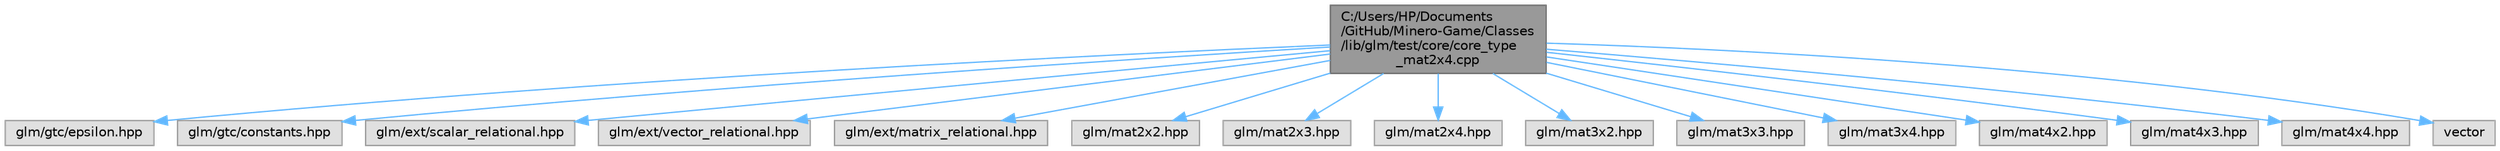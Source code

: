 digraph "C:/Users/HP/Documents/GitHub/Minero-Game/Classes/lib/glm/test/core/core_type_mat2x4.cpp"
{
 // LATEX_PDF_SIZE
  bgcolor="transparent";
  edge [fontname=Helvetica,fontsize=10,labelfontname=Helvetica,labelfontsize=10];
  node [fontname=Helvetica,fontsize=10,shape=box,height=0.2,width=0.4];
  Node1 [id="Node000001",label="C:/Users/HP/Documents\l/GitHub/Minero-Game/Classes\l/lib/glm/test/core/core_type\l_mat2x4.cpp",height=0.2,width=0.4,color="gray40", fillcolor="grey60", style="filled", fontcolor="black",tooltip=" "];
  Node1 -> Node2 [id="edge31_Node000001_Node000002",color="steelblue1",style="solid",tooltip=" "];
  Node2 [id="Node000002",label="glm/gtc/epsilon.hpp",height=0.2,width=0.4,color="grey60", fillcolor="#E0E0E0", style="filled",tooltip=" "];
  Node1 -> Node3 [id="edge32_Node000001_Node000003",color="steelblue1",style="solid",tooltip=" "];
  Node3 [id="Node000003",label="glm/gtc/constants.hpp",height=0.2,width=0.4,color="grey60", fillcolor="#E0E0E0", style="filled",tooltip=" "];
  Node1 -> Node4 [id="edge33_Node000001_Node000004",color="steelblue1",style="solid",tooltip=" "];
  Node4 [id="Node000004",label="glm/ext/scalar_relational.hpp",height=0.2,width=0.4,color="grey60", fillcolor="#E0E0E0", style="filled",tooltip=" "];
  Node1 -> Node5 [id="edge34_Node000001_Node000005",color="steelblue1",style="solid",tooltip=" "];
  Node5 [id="Node000005",label="glm/ext/vector_relational.hpp",height=0.2,width=0.4,color="grey60", fillcolor="#E0E0E0", style="filled",tooltip=" "];
  Node1 -> Node6 [id="edge35_Node000001_Node000006",color="steelblue1",style="solid",tooltip=" "];
  Node6 [id="Node000006",label="glm/ext/matrix_relational.hpp",height=0.2,width=0.4,color="grey60", fillcolor="#E0E0E0", style="filled",tooltip=" "];
  Node1 -> Node7 [id="edge36_Node000001_Node000007",color="steelblue1",style="solid",tooltip=" "];
  Node7 [id="Node000007",label="glm/mat2x2.hpp",height=0.2,width=0.4,color="grey60", fillcolor="#E0E0E0", style="filled",tooltip=" "];
  Node1 -> Node8 [id="edge37_Node000001_Node000008",color="steelblue1",style="solid",tooltip=" "];
  Node8 [id="Node000008",label="glm/mat2x3.hpp",height=0.2,width=0.4,color="grey60", fillcolor="#E0E0E0", style="filled",tooltip=" "];
  Node1 -> Node9 [id="edge38_Node000001_Node000009",color="steelblue1",style="solid",tooltip=" "];
  Node9 [id="Node000009",label="glm/mat2x4.hpp",height=0.2,width=0.4,color="grey60", fillcolor="#E0E0E0", style="filled",tooltip=" "];
  Node1 -> Node10 [id="edge39_Node000001_Node000010",color="steelblue1",style="solid",tooltip=" "];
  Node10 [id="Node000010",label="glm/mat3x2.hpp",height=0.2,width=0.4,color="grey60", fillcolor="#E0E0E0", style="filled",tooltip=" "];
  Node1 -> Node11 [id="edge40_Node000001_Node000011",color="steelblue1",style="solid",tooltip=" "];
  Node11 [id="Node000011",label="glm/mat3x3.hpp",height=0.2,width=0.4,color="grey60", fillcolor="#E0E0E0", style="filled",tooltip=" "];
  Node1 -> Node12 [id="edge41_Node000001_Node000012",color="steelblue1",style="solid",tooltip=" "];
  Node12 [id="Node000012",label="glm/mat3x4.hpp",height=0.2,width=0.4,color="grey60", fillcolor="#E0E0E0", style="filled",tooltip=" "];
  Node1 -> Node13 [id="edge42_Node000001_Node000013",color="steelblue1",style="solid",tooltip=" "];
  Node13 [id="Node000013",label="glm/mat4x2.hpp",height=0.2,width=0.4,color="grey60", fillcolor="#E0E0E0", style="filled",tooltip=" "];
  Node1 -> Node14 [id="edge43_Node000001_Node000014",color="steelblue1",style="solid",tooltip=" "];
  Node14 [id="Node000014",label="glm/mat4x3.hpp",height=0.2,width=0.4,color="grey60", fillcolor="#E0E0E0", style="filled",tooltip=" "];
  Node1 -> Node15 [id="edge44_Node000001_Node000015",color="steelblue1",style="solid",tooltip=" "];
  Node15 [id="Node000015",label="glm/mat4x4.hpp",height=0.2,width=0.4,color="grey60", fillcolor="#E0E0E0", style="filled",tooltip=" "];
  Node1 -> Node16 [id="edge45_Node000001_Node000016",color="steelblue1",style="solid",tooltip=" "];
  Node16 [id="Node000016",label="vector",height=0.2,width=0.4,color="grey60", fillcolor="#E0E0E0", style="filled",tooltip=" "];
}
